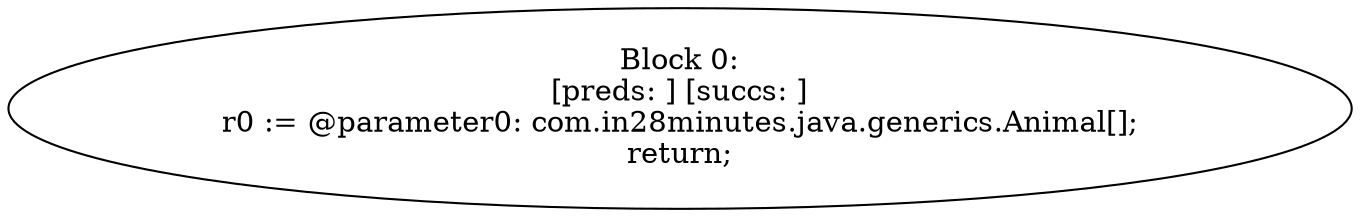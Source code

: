 digraph "unitGraph" {
    "Block 0:
[preds: ] [succs: ]
r0 := @parameter0: com.in28minutes.java.generics.Animal[];
return;
"
}

